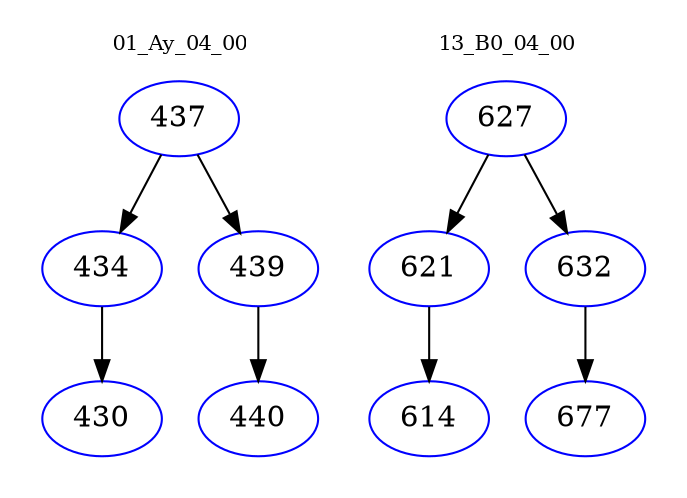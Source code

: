 digraph{
subgraph cluster_0 {
color = white
label = "01_Ay_04_00";
fontsize=10;
T0_437 [label="437", color="blue"]
T0_437 -> T0_434 [color="black"]
T0_434 [label="434", color="blue"]
T0_434 -> T0_430 [color="black"]
T0_430 [label="430", color="blue"]
T0_437 -> T0_439 [color="black"]
T0_439 [label="439", color="blue"]
T0_439 -> T0_440 [color="black"]
T0_440 [label="440", color="blue"]
}
subgraph cluster_1 {
color = white
label = "13_B0_04_00";
fontsize=10;
T1_627 [label="627", color="blue"]
T1_627 -> T1_621 [color="black"]
T1_621 [label="621", color="blue"]
T1_621 -> T1_614 [color="black"]
T1_614 [label="614", color="blue"]
T1_627 -> T1_632 [color="black"]
T1_632 [label="632", color="blue"]
T1_632 -> T1_677 [color="black"]
T1_677 [label="677", color="blue"]
}
}
